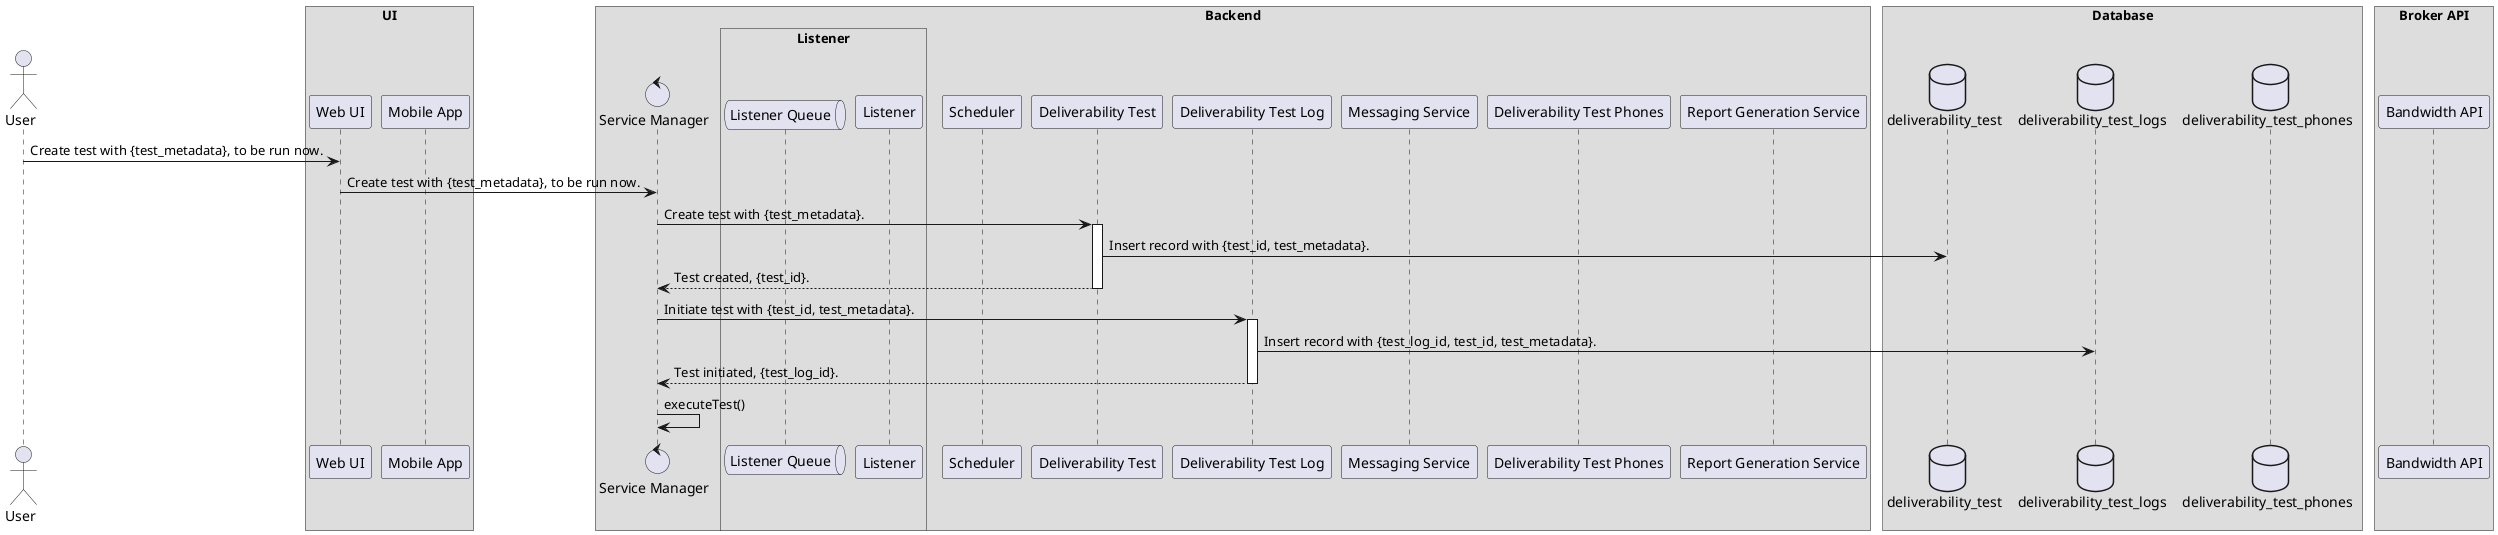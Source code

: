 @startuml
!pragma teoz true

/'Defines the protocol when a user submits a request to create and execute a test immediately'/
/'author: Luvai Cutlerywala <luvaidc@gmail.com>'/

/'Define the actors and participants.'/
actor User as user

box UI
    participant "Web UI" as web_ui
    participant "Mobile App" as mobile_app
end box

box Backend
    control "Service Manager" as service_manager
    box Listener
        queue "Listener Queue" as listener_queue
        participant "Listener" as listener
    end box
    participant "Scheduler" as scheduler
    participant "Deliverability Test" as deliverability_test
    participant "Deliverability Test Log" as deliverability_test_log
    participant "Messaging Service" as messenger
    participant "Deliverability Test Phones" as deliverability_test_phones
    participant "Report Generation Service" as report_generator
end box

box Database
    database deliverability_test as dt
    database deliverability_test_logs as dtl
    database deliverability_test_phones as dtp
end box

box "Broker API"
    participant "Bandwidth API" as broker_api
end box

user -> web_ui: Create test with {test_metadata}, to be run now.
web_ui -> service_manager: Create test with {test_metadata}, to be run now.
service_manager -> deliverability_test: Create test with {test_metadata}.
activate deliverability_test
deliverability_test -> dt: Insert record with {test_id, test_metadata}.
deliverability_test --> service_manager: Test created, {test_id}.
deactivate deliverability_test
service_manager -> deliverability_test_log: Initiate test with {test_id, test_metadata}.
activate deliverability_test_log
deliverability_test_log -> dtl: Insert record with {test_log_id, test_id, test_metadata}.
deliverability_test_log --> service_manager: Test initiated, {test_log_id}.
deactivate deliverability_test_log
service_manager -> service_manager: executeTest()
@enduml
